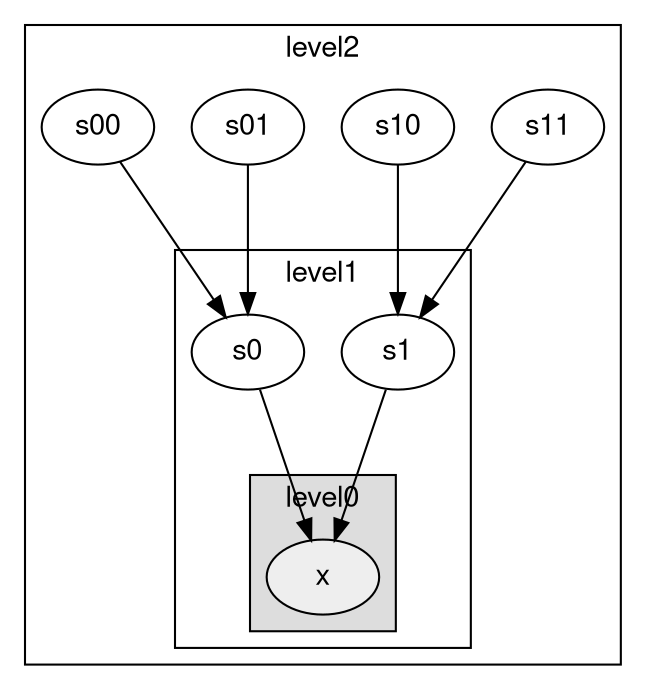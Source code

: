 digraph unix {
    graph [nodesep = 0.25; ranksep=1];
    fontname="Helvetica,Arial,sans-serif"
    node [fontname="Helvetica,Arial,sans-serif"]
    edge [fontname="Helvetica,Arial,sans-serif"]
    subgraph cluster_level2_3 {
        label = "level2";
        subgraph cluster_level1_4 {
            label = "level1";
            subgraph cluster_level0_5 {
                label = "level0";
                style = filled;
                fillcolor = "#DDDDDD";
                x_7 [
                label="x"
                style = filled;
                fillcolor = "#EEEEEE";
                ];
                
            }
            s1_5 [
            label="s1"
            ];
            s0_6 [
            label="s0"
            ];
            
        }
        s11_1 [
        label="s11"
        ];
        s10_2 [
        label="s10"
        ];
        s01_3 [
        label="s01"
        ];
        s00_4 [
        label="s00"
        ];
        
    }
    "s11_1" -> "s1_5";
    "s10_2" -> "s1_5";
    "s01_3" -> "s0_6";
    "s00_4" -> "s0_6";
    "s1_5" -> "x_7";
    "s0_6" -> "x_7";
}
